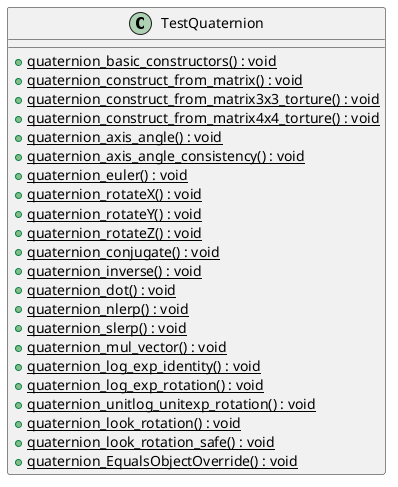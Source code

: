 @startuml
class TestQuaternion {
    + {static} quaternion_basic_constructors() : void
    + {static} quaternion_construct_from_matrix() : void
    + {static} quaternion_construct_from_matrix3x3_torture() : void
    + {static} quaternion_construct_from_matrix4x4_torture() : void
    + {static} quaternion_axis_angle() : void
    + {static} quaternion_axis_angle_consistency() : void
    + {static} quaternion_euler() : void
    + {static} quaternion_rotateX() : void
    + {static} quaternion_rotateY() : void
    + {static} quaternion_rotateZ() : void
    + {static} quaternion_conjugate() : void
    + {static} quaternion_inverse() : void
    + {static} quaternion_dot() : void
    + {static} quaternion_nlerp() : void
    + {static} quaternion_slerp() : void
    + {static} quaternion_mul_vector() : void
    + {static} quaternion_log_exp_identity() : void
    + {static} quaternion_log_exp_rotation() : void
    + {static} quaternion_unitlog_unitexp_rotation() : void
    + {static} quaternion_look_rotation() : void
    + {static} quaternion_look_rotation_safe() : void
    + {static} quaternion_EqualsObjectOverride() : void
}
@enduml
